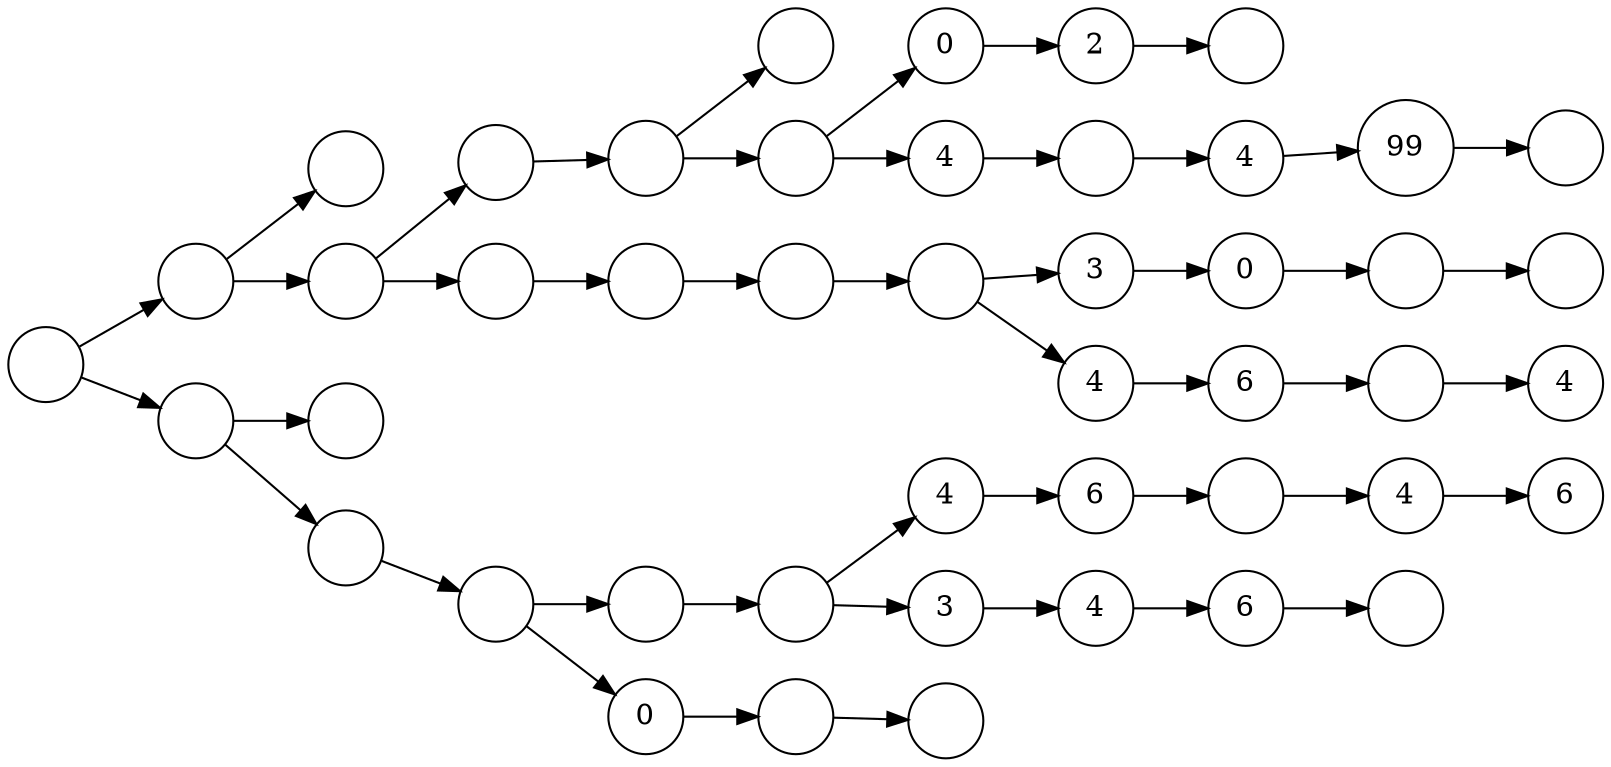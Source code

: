 digraph G {
        graph [rankdir="LR"];
        node [shape="circle"];
        0 [isInitial="true" kind="PASSAGE" label=""];
        1 [isInitial="false" kind="PASSAGE" label=""];
        2 [isInitial="false" kind="AVOID" label=""];
        3 [isInitial="false" kind="PASSAGE" label=""];
        4 [isInitial="false" kind="AVOID" label=""];
        5 [isInitial="false" kind="PASSAGE" label=""];
        6 [isInitial="false" kind="PASSAGE" label=""];
        7 [isInitial="false" kind="PASSAGE" label=""];
        8 [isInitial="false" kind="PASSAGE" label=""];
        9 [index="4" isInitial="false" kind="PASSAGE" label="4" class="4"];
        10 [index="6" isInitial="false" kind="PASSAGE" label="6" class="6"];
        11 [index="5" isInitial="false" kind="PASSAGE" label=""];
        12 [index="4" isInitial="false" kind="PASSAGE" label="4" class="4"];
        13 [index="6" isInitial="false" kind="ACCEPTING" label="6" class="6"];
        14 [isInitial="false" kind="PASSAGE" label=""];
        15 [isInitial="false" kind="PASSAGE" label=""];
        16 [isInitial="false" kind="PASSAGE" label=""];
        17 [isInitial="false" kind="AVOID" label=""];
        18 [isInitial="false" kind="PASSAGE" label=""];
        19 [index="0" isInitial="false" kind="PASSAGE" label="0" class="0"];
        20 [index="2" isInitial="false" kind="PASSAGE" label="2" class="2"];
        21 [isInitial="false" kind="AVOID" label=""];
        22 [index="3" isInitial="false" kind="PASSAGE" label="3" class="3"];
        23 [index="4" isInitial="false" kind="PASSAGE" label="4" class="4"];
        24 [index="6" isInitial="false" kind="PASSAGE" label="6" class="6"];
        25 [isInitial="false" kind="AVOID" label=""];
        26 [isInitial="false" kind="PASSAGE" label=""];
        27 [isInitial="false" kind="PASSAGE" label=""];
        28 [isInitial="false" kind="PASSAGE" label=""];
        29 [isInitial="false" kind="PASSAGE" label=""];
        30 [index="3" isInitial="false" kind="PASSAGE" label="3" class="3"];
        31 [index="0" isInitial="false" kind="PASSAGE" label="0" class="0"];
        32 [index="1" isInitial="false" kind="PASSAGE" label=""];
        33 [isInitial="false" kind="AVOID" label=""];
        34 [index="4" isInitial="false" kind="PASSAGE" label="4" class="4"];
        35 [index="6" isInitial="false" kind="PASSAGE" label="6" class="6"];
        36 [index="5" isInitial="false" kind="PASSAGE" label=""];
        37 [index="4" isInitial="false" kind="ACCEPTING" label="4" class="4"];
        38 [index="0" isInitial="false" kind="PASSAGE" label="0" class="0"];
        39 [index="1" isInitial="false" kind="PASSAGE" label=""];
        40 [isInitial="false" kind="AVOID" label=""];
        41 [index="4" isInitial="false" kind="PASSAGE" label="4" class="4"];
        42 [index="5" isInitial="false" kind="PASSAGE" label=""];
        43 [index="4" isInitial="false" kind="PASSAGE" label="4" class="4"];
        44 [index="6" isInitial="false" kind="PASSAGE" label="99" class="99"];
        45 [index="5" isInitial="false" kind="ACCEPTING" label=""];
        0 -> 1 [letter="0"];
        1 -> 2 [letter="1"];
        0 -> 3 [letter="1"];
        3 -> 4 [letter="1"];
        3 -> 5 [letter="0"];
        5 -> 6 [letter="0"];
        6 -> 7 [letter="1"];
        7 -> 8 [letter="0"];
        8 -> 9 [letter="0" index="9"];
        9 -> 10 [letter="1" index="7"];
        10 -> 11 [letter="1" index="8"];
        11 -> 12 [letter="0" index="9"];
        12 -> 13 [letter="1" index="7"];
        1 -> 14 [letter="0"];
        14 -> 15 [letter="0"];
        15 -> 16 [letter="0"];
        16 -> 17 [letter="1"];
        16 -> 18 [letter="0"];
        18 -> 19 [letter="0" index="4"];
        19 -> 20 [letter="1" index="1"];
        20 -> 21 [letter="1"];
        8 -> 22 [letter="1" index="10"];
        22 -> 23 [letter="1" index="5"];
        23 -> 24 [letter="1" index="7"];
        24 -> 25 [letter="0"];
        14 -> 26 [letter="1"];
        26 -> 27 [letter="0"];
        27 -> 28 [letter="0"];
        28 -> 29 [letter="0"];
        29 -> 30 [letter="1" index="10"];
        30 -> 31 [letter="0" index="4"];
        31 -> 32 [letter="0" index="0"];
        32 -> 33 [letter="1"];
        29 -> 34 [letter="0" index="9"];
        34 -> 35 [letter="1" index="7"];
        35 -> 36 [letter="1" index="8"];
        36 -> 37 [letter="0" index="9"];
        6 -> 38 [letter="0" index="4"];
        38 -> 39 [letter="0" index="0"];
        39 -> 40 [letter="1"];
        18 -> 41 [letter="1" index="5"];
        41 -> 42 [letter="0" index="6"];
        42 -> 43 [letter="0" index="9"];
        43 -> 44 [letter="1" index="7"];
        44 -> 45 [letter="1" index="8"];
}
